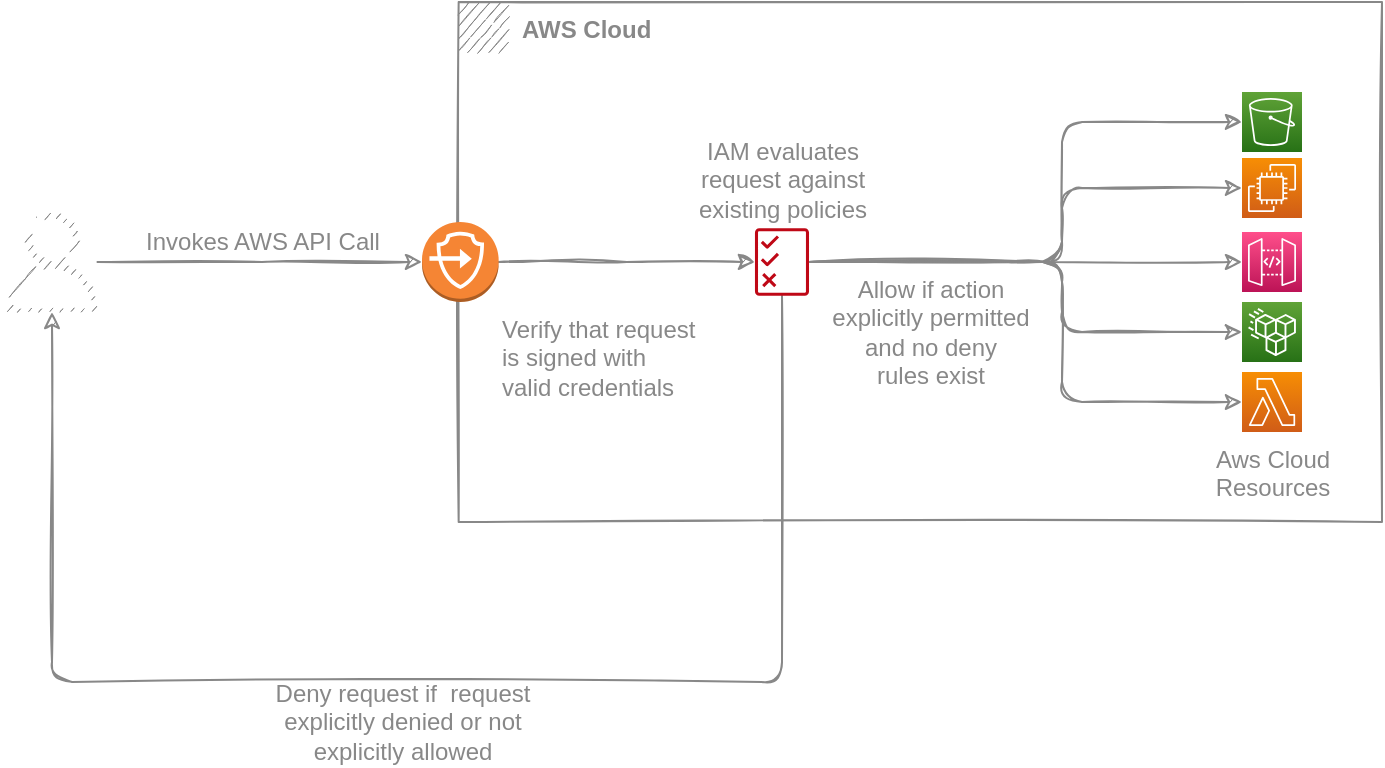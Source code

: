 <mxfile version="21.2.8" type="device">
  <diagram id="_XbPdZ637tmIMkNEpG8g" name="Page-1">
    <mxGraphModel dx="1037" dy="607" grid="1" gridSize="10" guides="1" tooltips="1" connect="1" arrows="1" fold="1" page="1" pageScale="1" pageWidth="850" pageHeight="1100" math="0" shadow="0">
      <root>
        <mxCell id="0" />
        <mxCell id="1" parent="0" />
        <mxCell id="tsi3xn3XVuMqrHjlHtd9-4" value="&lt;b&gt;&lt;font color=&quot;#888888&quot;&gt;AWS Cloud&lt;/font&gt;&lt;/b&gt;" style="sketch=1;outlineConnect=0;html=1;whiteSpace=wrap;fontSize=12;fontStyle=0;shape=mxgraph.aws4.group;grIcon=mxgraph.aws4.group_aws_cloud;strokeColor=#888888;fillColor=none;verticalAlign=top;align=left;spacingLeft=30;fontColor=#333333;dashed=0;" parent="1" vertex="1">
          <mxGeometry x="338.33" y="130" width="461.67" height="260" as="geometry" />
        </mxCell>
        <mxCell id="tsi3xn3XVuMqrHjlHtd9-2" value="Invokes AWS API Call" style="edgeStyle=orthogonalEdgeStyle;rounded=0;orthogonalLoop=1;jettySize=auto;html=1;entryX=0;entryY=0.5;entryDx=0;entryDy=0;sketch=1;strokeColor=#888888;entryPerimeter=0;fontColor=#888888;labelBackgroundColor=none;fontSize=12;" parent="1" source="tsi3xn3XVuMqrHjlHtd9-1" target="ngXMmz6KetWJr5_zTEk7-3" edge="1">
          <mxGeometry x="0.014" y="10" relative="1" as="geometry">
            <mxPoint x="230" y="260" as="targetPoint" />
            <Array as="points">
              <mxPoint x="240" y="260" />
              <mxPoint x="240" y="260" />
            </Array>
            <mxPoint as="offset" />
          </mxGeometry>
        </mxCell>
        <mxCell id="tsi3xn3XVuMqrHjlHtd9-1" value="" style="sketch=1;outlineConnect=0;fontColor=#888888;gradientColor=none;fillColor=#888888;strokeColor=#888888;dashed=0;verticalLabelPosition=bottom;verticalAlign=top;align=center;html=1;fontSize=12;fontStyle=0;aspect=fixed;pointerEvents=1;shape=mxgraph.aws4.user;" parent="1" vertex="1">
          <mxGeometry x="110" y="235" width="50" height="50" as="geometry" />
        </mxCell>
        <mxCell id="tsi3xn3XVuMqrHjlHtd9-11" style="edgeStyle=orthogonalEdgeStyle;rounded=1;orthogonalLoop=1;jettySize=auto;html=1;sketch=1;strokeColor=#888888;" parent="1" source="tsi3xn3XVuMqrHjlHtd9-7" target="tsi3xn3XVuMqrHjlHtd9-1" edge="1">
          <mxGeometry relative="1" as="geometry">
            <Array as="points">
              <mxPoint x="500" y="470" />
              <mxPoint x="135" y="470" />
            </Array>
          </mxGeometry>
        </mxCell>
        <mxCell id="tsi3xn3XVuMqrHjlHtd9-12" value="&lt;div style=&quot;font-size: 12px;&quot;&gt;Deny request if&amp;nbsp; request&lt;/div&gt;&lt;div style=&quot;font-size: 12px;&quot;&gt;explicitly denied or not&lt;/div&gt;&lt;div style=&quot;font-size: 12px;&quot;&gt;explicitly allowed&lt;br style=&quot;font-size: 12px;&quot;&gt;&lt;/div&gt;" style="edgeLabel;html=1;align=center;verticalAlign=middle;resizable=0;points=[];fontColor=#888888;labelBackgroundColor=none;fontSize=12;" parent="tsi3xn3XVuMqrHjlHtd9-11" vertex="1" connectable="0">
          <mxGeometry x="0.051" y="-2" relative="1" as="geometry">
            <mxPoint x="7" y="22" as="offset" />
          </mxGeometry>
        </mxCell>
        <mxCell id="tsi3xn3XVuMqrHjlHtd9-27" style="edgeStyle=orthogonalEdgeStyle;rounded=1;orthogonalLoop=1;jettySize=auto;html=1;sketch=1;strokeColor=#888888;" parent="1" source="tsi3xn3XVuMqrHjlHtd9-7" target="tsi3xn3XVuMqrHjlHtd9-23" edge="1">
          <mxGeometry relative="1" as="geometry" />
        </mxCell>
        <mxCell id="tsi3xn3XVuMqrHjlHtd9-28" style="edgeStyle=orthogonalEdgeStyle;rounded=1;orthogonalLoop=1;jettySize=auto;html=1;entryX=0;entryY=0.5;entryDx=0;entryDy=0;entryPerimeter=0;sketch=1;strokeColor=#888888;" parent="1" source="tsi3xn3XVuMqrHjlHtd9-7" target="tsi3xn3XVuMqrHjlHtd9-18" edge="1">
          <mxGeometry relative="1" as="geometry">
            <Array as="points">
              <mxPoint x="640" y="260" />
              <mxPoint x="640" y="223" />
            </Array>
          </mxGeometry>
        </mxCell>
        <mxCell id="tsi3xn3XVuMqrHjlHtd9-29" style="edgeStyle=orthogonalEdgeStyle;rounded=1;orthogonalLoop=1;jettySize=auto;html=1;entryX=0;entryY=0.5;entryDx=0;entryDy=0;entryPerimeter=0;sketch=1;strokeColor=#888888;" parent="1" source="tsi3xn3XVuMqrHjlHtd9-7" target="tsi3xn3XVuMqrHjlHtd9-19" edge="1">
          <mxGeometry relative="1" as="geometry">
            <Array as="points">
              <mxPoint x="640" y="260" />
              <mxPoint x="640" y="190" />
            </Array>
          </mxGeometry>
        </mxCell>
        <mxCell id="tsi3xn3XVuMqrHjlHtd9-30" style="edgeStyle=orthogonalEdgeStyle;rounded=1;orthogonalLoop=1;jettySize=auto;html=1;entryX=0;entryY=0.5;entryDx=0;entryDy=0;entryPerimeter=0;sketch=1;strokeColor=#888888;" parent="1" source="tsi3xn3XVuMqrHjlHtd9-7" target="tsi3xn3XVuMqrHjlHtd9-22" edge="1">
          <mxGeometry relative="1" as="geometry">
            <Array as="points">
              <mxPoint x="640" y="260" />
              <mxPoint x="640" y="295" />
            </Array>
          </mxGeometry>
        </mxCell>
        <mxCell id="tsi3xn3XVuMqrHjlHtd9-31" style="edgeStyle=orthogonalEdgeStyle;rounded=1;orthogonalLoop=1;jettySize=auto;html=1;entryX=0;entryY=0.5;entryDx=0;entryDy=0;entryPerimeter=0;sketch=1;strokeColor=#888888;" parent="1" source="tsi3xn3XVuMqrHjlHtd9-7" target="tsi3xn3XVuMqrHjlHtd9-21" edge="1">
          <mxGeometry relative="1" as="geometry">
            <Array as="points">
              <mxPoint x="640" y="260" />
              <mxPoint x="640" y="330" />
            </Array>
          </mxGeometry>
        </mxCell>
        <mxCell id="tsi3xn3XVuMqrHjlHtd9-7" value="&lt;div&gt;&lt;font color=&quot;#888888&quot;&gt;IAM evaluates&lt;/font&gt;&lt;/div&gt;&lt;div&gt;&lt;font color=&quot;#888888&quot;&gt;request against&lt;/font&gt;&lt;/div&gt;&lt;div&gt;&lt;font color=&quot;#888888&quot;&gt;existing policies&lt;/font&gt;&lt;br&gt;&lt;/div&gt;" style="sketch=0;outlineConnect=0;fontColor=#232F3E;gradientColor=none;fillColor=#BF0816;strokeColor=none;dashed=0;verticalLabelPosition=top;verticalAlign=bottom;align=center;html=1;fontSize=12;fontStyle=0;aspect=fixed;pointerEvents=1;shape=mxgraph.aws4.permissions;labelPosition=center;" parent="1" vertex="1">
          <mxGeometry x="486.48" y="243" width="27.03" height="34" as="geometry" />
        </mxCell>
        <mxCell id="tsi3xn3XVuMqrHjlHtd9-18" value="" style="sketch=0;points=[[0,0,0],[0.25,0,0],[0.5,0,0],[0.75,0,0],[1,0,0],[0,1,0],[0.25,1,0],[0.5,1,0],[0.75,1,0],[1,1,0],[0,0.25,0],[0,0.5,0],[0,0.75,0],[1,0.25,0],[1,0.5,0],[1,0.75,0]];outlineConnect=0;fontColor=#232F3E;gradientColor=#F78E04;gradientDirection=north;fillColor=#D05C17;strokeColor=#ffffff;dashed=0;verticalLabelPosition=bottom;verticalAlign=top;align=center;html=1;fontSize=12;fontStyle=0;aspect=fixed;shape=mxgraph.aws4.resourceIcon;resIcon=mxgraph.aws4.ec2;" parent="1" vertex="1">
          <mxGeometry x="730" y="208" width="30" height="30" as="geometry" />
        </mxCell>
        <mxCell id="tsi3xn3XVuMqrHjlHtd9-19" value="" style="sketch=0;points=[[0,0,0],[0.25,0,0],[0.5,0,0],[0.75,0,0],[1,0,0],[0,1,0],[0.25,1,0],[0.5,1,0],[0.75,1,0],[1,1,0],[0,0.25,0],[0,0.5,0],[0,0.75,0],[1,0.25,0],[1,0.5,0],[1,0.75,0]];outlineConnect=0;fontColor=#232F3E;gradientColor=#60A337;gradientDirection=north;fillColor=#277116;strokeColor=#ffffff;dashed=0;verticalLabelPosition=bottom;verticalAlign=top;align=center;html=1;fontSize=12;fontStyle=0;aspect=fixed;shape=mxgraph.aws4.resourceIcon;resIcon=mxgraph.aws4.s3;" parent="1" vertex="1">
          <mxGeometry x="730" y="175" width="30" height="30" as="geometry" />
        </mxCell>
        <mxCell id="tsi3xn3XVuMqrHjlHtd9-21" value="&lt;div&gt;&lt;font color=&quot;#888888&quot;&gt;Aws Cloud&lt;/font&gt;&lt;/div&gt;&lt;div&gt;&lt;font color=&quot;#888888&quot;&gt;Resources&lt;/font&gt;&lt;/div&gt;" style="sketch=0;points=[[0,0,0],[0.25,0,0],[0.5,0,0],[0.75,0,0],[1,0,0],[0,1,0],[0.25,1,0],[0.5,1,0],[0.75,1,0],[1,1,0],[0,0.25,0],[0,0.5,0],[0,0.75,0],[1,0.25,0],[1,0.5,0],[1,0.75,0]];outlineConnect=0;fontColor=#232F3E;gradientColor=#F78E04;gradientDirection=north;fillColor=#D05C17;strokeColor=#ffffff;dashed=0;verticalLabelPosition=bottom;verticalAlign=top;align=center;html=1;fontSize=12;fontStyle=0;aspect=fixed;shape=mxgraph.aws4.resourceIcon;resIcon=mxgraph.aws4.lambda;" parent="1" vertex="1">
          <mxGeometry x="730" y="315" width="30" height="30" as="geometry" />
        </mxCell>
        <mxCell id="tsi3xn3XVuMqrHjlHtd9-22" value="" style="sketch=0;points=[[0,0,0],[0.25,0,0],[0.5,0,0],[0.75,0,0],[1,0,0],[0,1,0],[0.25,1,0],[0.5,1,0],[0.75,1,0],[1,1,0],[0,0.25,0],[0,0.5,0],[0,0.75,0],[1,0.25,0],[1,0.5,0],[1,0.75,0]];outlineConnect=0;fontColor=#232F3E;gradientColor=#60A337;gradientDirection=north;fillColor=#277116;strokeColor=#ffffff;dashed=0;verticalLabelPosition=bottom;verticalAlign=top;align=center;html=1;fontSize=12;fontStyle=0;aspect=fixed;shape=mxgraph.aws4.resourceIcon;resIcon=mxgraph.aws4.efs_standard;" parent="1" vertex="1">
          <mxGeometry x="730" y="280" width="30" height="30" as="geometry" />
        </mxCell>
        <mxCell id="tsi3xn3XVuMqrHjlHtd9-23" value="" style="sketch=0;points=[[0,0,0],[0.25,0,0],[0.5,0,0],[0.75,0,0],[1,0,0],[0,1,0],[0.25,1,0],[0.5,1,0],[0.75,1,0],[1,1,0],[0,0.25,0],[0,0.5,0],[0,0.75,0],[1,0.25,0],[1,0.5,0],[1,0.75,0]];outlineConnect=0;fontColor=#232F3E;gradientColor=#FF4F8B;gradientDirection=north;fillColor=#BC1356;strokeColor=#ffffff;dashed=0;verticalLabelPosition=bottom;verticalAlign=top;align=center;html=1;fontSize=12;fontStyle=0;aspect=fixed;shape=mxgraph.aws4.resourceIcon;resIcon=mxgraph.aws4.api_gateway;" parent="1" vertex="1">
          <mxGeometry x="730" y="245" width="30" height="30" as="geometry" />
        </mxCell>
        <mxCell id="tsi3xn3XVuMqrHjlHtd9-35" value="&lt;div&gt;Allow if action&lt;/div&gt;&lt;div&gt;explicitly permitted &lt;br&gt;&lt;/div&gt;&lt;div&gt;and no deny &lt;br&gt;&lt;/div&gt;&lt;div&gt;rules exist&lt;br&gt;&lt;/div&gt;" style="text;html=1;align=center;verticalAlign=middle;resizable=0;points=[];autosize=1;strokeColor=none;fillColor=none;fontColor=#888888;" parent="1" vertex="1">
          <mxGeometry x="513.51" y="260" width="120" height="70" as="geometry" />
        </mxCell>
        <mxCell id="ngXMmz6KetWJr5_zTEk7-8" style="edgeStyle=orthogonalEdgeStyle;rounded=0;orthogonalLoop=1;jettySize=auto;html=1;sketch=1;curveFitting=1;jiggle=2;strokeColor=#888888;" edge="1" parent="1" source="ngXMmz6KetWJr5_zTEk7-3" target="tsi3xn3XVuMqrHjlHtd9-7">
          <mxGeometry relative="1" as="geometry" />
        </mxCell>
        <mxCell id="ngXMmz6KetWJr5_zTEk7-3" value="&lt;font color=&quot;#888888&quot;&gt;Verify that request&lt;br&gt;is signed with&lt;br&gt;valid credentials&lt;/font&gt;" style="outlineConnect=0;dashed=0;verticalLabelPosition=bottom;verticalAlign=top;align=left;html=1;shape=mxgraph.aws3.endpoints;fillColor=#F58534;gradientColor=none;labelPosition=right;" vertex="1" parent="1">
          <mxGeometry x="320" y="240" width="38.33" height="40" as="geometry" />
        </mxCell>
      </root>
    </mxGraphModel>
  </diagram>
</mxfile>
